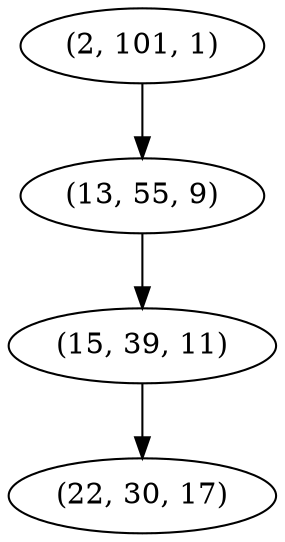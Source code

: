 digraph tree {
    "(2, 101, 1)";
    "(13, 55, 9)";
    "(15, 39, 11)";
    "(22, 30, 17)";
    "(2, 101, 1)" -> "(13, 55, 9)";
    "(13, 55, 9)" -> "(15, 39, 11)";
    "(15, 39, 11)" -> "(22, 30, 17)";
}
